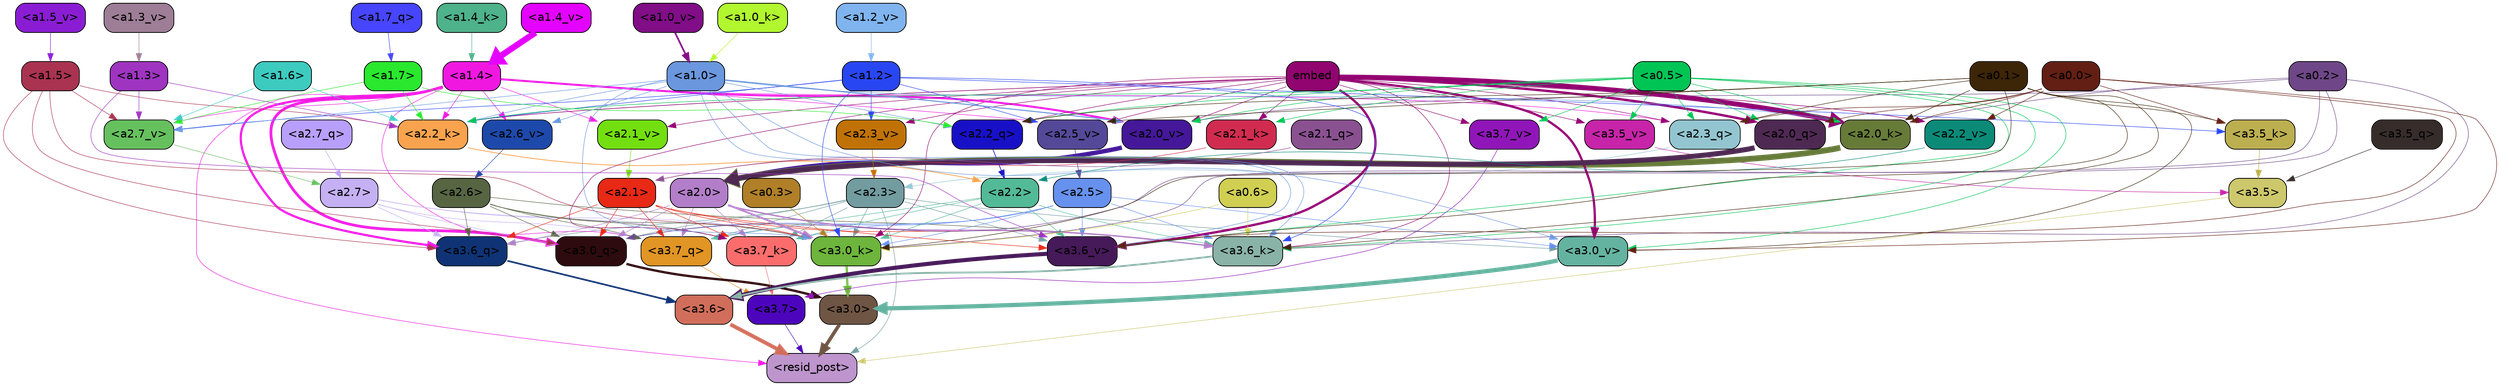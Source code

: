 strict digraph "" {
	graph [bgcolor=transparent,
		layout=dot,
		overlap=false,
		splines=true
	];
	"<a3.7>"	[color=black,
		fillcolor="#4c05bd",
		fontname=Helvetica,
		shape=box,
		style="filled, rounded"];
	"<resid_post>"	[color=black,
		fillcolor="#be95cd",
		fontname=Helvetica,
		shape=box,
		style="filled, rounded"];
	"<a3.7>" -> "<resid_post>"	[color="#4c05bd",
		penwidth=0.6];
	"<a3.6>"	[color=black,
		fillcolor="#d16e5b",
		fontname=Helvetica,
		shape=box,
		style="filled, rounded"];
	"<a3.6>" -> "<resid_post>"	[color="#d16e5b",
		penwidth=4.646730065345764];
	"<a3.5>"	[color=black,
		fillcolor="#cdc86c",
		fontname=Helvetica,
		shape=box,
		style="filled, rounded"];
	"<a3.5>" -> "<resid_post>"	[color="#cdc86c",
		penwidth=0.6];
	"<a3.0>"	[color=black,
		fillcolor="#6f5543",
		fontname=Helvetica,
		shape=box,
		style="filled, rounded"];
	"<a3.0>" -> "<resid_post>"	[color="#6f5543",
		penwidth=4.323132634162903];
	"<a2.3>"	[color=black,
		fillcolor="#729ca0",
		fontname=Helvetica,
		shape=box,
		style="filled, rounded"];
	"<a2.3>" -> "<resid_post>"	[color="#729ca0",
		penwidth=0.6];
	"<a3.7_q>"	[color=black,
		fillcolor="#e19524",
		fontname=Helvetica,
		shape=box,
		style="filled, rounded"];
	"<a2.3>" -> "<a3.7_q>"	[color="#729ca0",
		penwidth=0.6];
	"<a3.6_q>"	[color=black,
		fillcolor="#0f3375",
		fontname=Helvetica,
		shape=box,
		style="filled, rounded"];
	"<a2.3>" -> "<a3.6_q>"	[color="#729ca0",
		penwidth=0.6];
	"<a3.0_q>"	[color=black,
		fillcolor="#2e0b0e",
		fontname=Helvetica,
		shape=box,
		style="filled, rounded"];
	"<a2.3>" -> "<a3.0_q>"	[color="#729ca0",
		penwidth=0.6];
	"<a3.7_k>"	[color=black,
		fillcolor="#fb6d6d",
		fontname=Helvetica,
		shape=box,
		style="filled, rounded"];
	"<a2.3>" -> "<a3.7_k>"	[color="#729ca0",
		penwidth=0.6];
	"<a3.0_k>"	[color=black,
		fillcolor="#6db53c",
		fontname=Helvetica,
		shape=box,
		style="filled, rounded"];
	"<a2.3>" -> "<a3.0_k>"	[color="#729ca0",
		penwidth=0.6];
	"<a3.6_v>"	[color=black,
		fillcolor="#461959",
		fontname=Helvetica,
		shape=box,
		style="filled, rounded"];
	"<a2.3>" -> "<a3.6_v>"	[color="#729ca0",
		penwidth=0.6];
	"<a3.0_v>"	[color=black,
		fillcolor="#64b3a0",
		fontname=Helvetica,
		shape=box,
		style="filled, rounded"];
	"<a2.3>" -> "<a3.0_v>"	[color="#729ca0",
		penwidth=0.6];
	"<a1.4>"	[color=black,
		fillcolor="#f018e1",
		fontname=Helvetica,
		shape=box,
		style="filled, rounded"];
	"<a1.4>" -> "<resid_post>"	[color="#f018e1",
		penwidth=0.6];
	"<a1.4>" -> "<a3.7_q>"	[color="#f018e1",
		penwidth=0.6];
	"<a1.4>" -> "<a3.6_q>"	[color="#f018e1",
		penwidth=2.700703263282776];
	"<a1.4>" -> "<a3.0_q>"	[color="#f018e1",
		penwidth=3.34255850315094];
	"<a2.3_q>"	[color=black,
		fillcolor="#93c5d0",
		fontname=Helvetica,
		shape=box,
		style="filled, rounded"];
	"<a1.4>" -> "<a2.3_q>"	[color="#f018e1",
		penwidth=0.6];
	"<a2.2_k>"	[color=black,
		fillcolor="#f9a34f",
		fontname=Helvetica,
		shape=box,
		style="filled, rounded"];
	"<a1.4>" -> "<a2.2_k>"	[color="#f018e1",
		penwidth=0.6];
	"<a2.7_v>"	[color=black,
		fillcolor="#66c05e",
		fontname=Helvetica,
		shape=box,
		style="filled, rounded"];
	"<a1.4>" -> "<a2.7_v>"	[color="#f018e1",
		penwidth=0.6];
	"<a2.6_v>"	[color=black,
		fillcolor="#1d49ab",
		fontname=Helvetica,
		shape=box,
		style="filled, rounded"];
	"<a1.4>" -> "<a2.6_v>"	[color="#f018e1",
		penwidth=0.6];
	"<a2.5_v>"	[color=black,
		fillcolor="#544898",
		fontname=Helvetica,
		shape=box,
		style="filled, rounded"];
	"<a1.4>" -> "<a2.5_v>"	[color="#f018e1",
		penwidth=0.6];
	"<a2.1_v>"	[color=black,
		fillcolor="#73df10",
		fontname=Helvetica,
		shape=box,
		style="filled, rounded"];
	"<a1.4>" -> "<a2.1_v>"	[color="#f018e1",
		penwidth=0.6];
	"<a2.0_v>"	[color=black,
		fillcolor="#441899",
		fontname=Helvetica,
		shape=box,
		style="filled, rounded"];
	"<a1.4>" -> "<a2.0_v>"	[color="#f018e1",
		penwidth=2.387977123260498];
	"<a3.7_q>" -> "<a3.7>"	[color="#e19524",
		penwidth=0.6];
	"<a3.6_q>" -> "<a3.6>"	[color="#0f3375",
		penwidth=2.03758105635643];
	"<a3.5_q>"	[color=black,
		fillcolor="#362d2a",
		fontname=Helvetica,
		shape=box,
		style="filled, rounded"];
	"<a3.5_q>" -> "<a3.5>"	[color="#362d2a",
		penwidth=0.6];
	"<a3.0_q>" -> "<a3.0>"	[color="#2e0b0e",
		penwidth=2.8638100624084473];
	"<a3.7_k>" -> "<a3.7>"	[color="#fb6d6d",
		penwidth=0.6];
	"<a3.6_k>"	[color=black,
		fillcolor="#8ab3a8",
		fontname=Helvetica,
		shape=box,
		style="filled, rounded"];
	"<a3.6_k>" -> "<a3.6>"	[color="#8ab3a8",
		penwidth=2.174198240041733];
	"<a3.5_k>"	[color=black,
		fillcolor="#bcaf50",
		fontname=Helvetica,
		shape=box,
		style="filled, rounded"];
	"<a3.5_k>" -> "<a3.5>"	[color="#bcaf50",
		penwidth=0.6];
	"<a3.0_k>" -> "<a3.0>"	[color="#6db53c",
		penwidth=2.6274144649505615];
	"<a3.7_v>"	[color=black,
		fillcolor="#9016b9",
		fontname=Helvetica,
		shape=box,
		style="filled, rounded"];
	"<a3.7_v>" -> "<a3.7>"	[color="#9016b9",
		penwidth=0.6];
	"<a3.6_v>" -> "<a3.6>"	[color="#461959",
		penwidth=5.002329230308533];
	"<a3.5_v>"	[color=black,
		fillcolor="#c724a9",
		fontname=Helvetica,
		shape=box,
		style="filled, rounded"];
	"<a3.5_v>" -> "<a3.5>"	[color="#c724a9",
		penwidth=0.6];
	"<a3.0_v>" -> "<a3.0>"	[color="#64b3a0",
		penwidth=5.188832879066467];
	"<a2.7>"	[color=black,
		fillcolor="#c5b0f4",
		fontname=Helvetica,
		shape=box,
		style="filled, rounded"];
	"<a2.7>" -> "<a3.7_q>"	[color="#c5b0f4",
		penwidth=0.6];
	"<a2.7>" -> "<a3.6_q>"	[color="#c5b0f4",
		penwidth=0.6];
	"<a2.7>" -> "<a3.0_q>"	[color="#c5b0f4",
		penwidth=0.6];
	"<a2.7>" -> "<a3.7_k>"	[color="#c5b0f4",
		penwidth=0.6];
	"<a2.7>" -> "<a3.0_k>"	[color="#c5b0f4",
		penwidth=0.6];
	"<a2.6>"	[color=black,
		fillcolor="#576543",
		fontname=Helvetica,
		shape=box,
		style="filled, rounded"];
	"<a2.6>" -> "<a3.7_q>"	[color="#576543",
		penwidth=0.6];
	"<a2.6>" -> "<a3.6_q>"	[color="#576543",
		penwidth=0.6];
	"<a2.6>" -> "<a3.0_q>"	[color="#576543",
		penwidth=0.6];
	"<a2.6>" -> "<a3.7_k>"	[color="#576543",
		penwidth=0.6];
	"<a2.6>" -> "<a3.6_k>"	[color="#576543",
		penwidth=0.6];
	"<a2.6>" -> "<a3.0_k>"	[color="#576543",
		penwidth=0.6];
	"<a2.5>"	[color=black,
		fillcolor="#6791ee",
		fontname=Helvetica,
		shape=box,
		style="filled, rounded"];
	"<a2.5>" -> "<a3.7_q>"	[color="#6791ee",
		penwidth=0.6];
	"<a2.5>" -> "<a3.0_q>"	[color="#6791ee",
		penwidth=0.6];
	"<a2.5>" -> "<a3.7_k>"	[color="#6791ee",
		penwidth=0.6];
	"<a2.5>" -> "<a3.6_k>"	[color="#6791ee",
		penwidth=0.6];
	"<a2.5>" -> "<a3.0_k>"	[color="#6791ee",
		penwidth=0.6];
	"<a2.5>" -> "<a3.6_v>"	[color="#6791ee",
		penwidth=0.6];
	"<a2.5>" -> "<a3.0_v>"	[color="#6791ee",
		penwidth=0.6];
	"<a2.2>"	[color=black,
		fillcolor="#53ba97",
		fontname=Helvetica,
		shape=box,
		style="filled, rounded"];
	"<a2.2>" -> "<a3.7_q>"	[color="#53ba97",
		penwidth=0.6];
	"<a2.2>" -> "<a3.7_k>"	[color="#53ba97",
		penwidth=0.6];
	"<a2.2>" -> "<a3.6_k>"	[color="#53ba97",
		penwidth=0.6];
	"<a2.2>" -> "<a3.0_k>"	[color="#53ba97",
		penwidth=0.6];
	"<a2.2>" -> "<a3.6_v>"	[color="#53ba97",
		penwidth=0.6];
	"<a2.1>"	[color=black,
		fillcolor="#e82915",
		fontname=Helvetica,
		shape=box,
		style="filled, rounded"];
	"<a2.1>" -> "<a3.7_q>"	[color="#e82915",
		penwidth=0.6];
	"<a2.1>" -> "<a3.6_q>"	[color="#e82915",
		penwidth=0.6];
	"<a2.1>" -> "<a3.0_q>"	[color="#e82915",
		penwidth=0.6];
	"<a2.1>" -> "<a3.7_k>"	[color="#e82915",
		penwidth=0.6];
	"<a2.1>" -> "<a3.6_k>"	[color="#e82915",
		penwidth=0.6];
	"<a2.1>" -> "<a3.0_k>"	[color="#e82915",
		penwidth=0.6];
	"<a2.1>" -> "<a3.6_v>"	[color="#e82915",
		penwidth=0.6];
	"<a2.0>"	[color=black,
		fillcolor="#b37ec9",
		fontname=Helvetica,
		shape=box,
		style="filled, rounded"];
	"<a2.0>" -> "<a3.7_q>"	[color="#b37ec9",
		penwidth=0.6];
	"<a2.0>" -> "<a3.6_q>"	[color="#b37ec9",
		penwidth=0.6];
	"<a2.0>" -> "<a3.0_q>"	[color="#b37ec9",
		penwidth=0.6];
	"<a2.0>" -> "<a3.7_k>"	[color="#b37ec9",
		penwidth=0.6];
	"<a2.0>" -> "<a3.6_k>"	[color="#b37ec9",
		penwidth=1.6454488784074783];
	"<a2.0>" -> "<a3.0_k>"	[color="#b37ec9",
		penwidth=2.2218968719244003];
	"<a1.5>"	[color=black,
		fillcolor="#a93350",
		fontname=Helvetica,
		shape=box,
		style="filled, rounded"];
	"<a1.5>" -> "<a3.6_q>"	[color="#a93350",
		penwidth=0.6];
	"<a1.5>" -> "<a3.0_q>"	[color="#a93350",
		penwidth=0.6];
	"<a1.5>" -> "<a3.0_k>"	[color="#a93350",
		penwidth=0.6];
	"<a1.5>" -> "<a2.2_k>"	[color="#a93350",
		penwidth=0.6];
	"<a1.5>" -> "<a2.7_v>"	[color="#a93350",
		penwidth=0.6];
	"<a0.2>"	[color=black,
		fillcolor="#6f4788",
		fontname=Helvetica,
		shape=box,
		style="filled, rounded"];
	"<a0.2>" -> "<a3.0_q>"	[color="#6f4788",
		penwidth=0.6];
	"<a0.2>" -> "<a3.6_k>"	[color="#6f4788",
		penwidth=0.6];
	"<a0.2>" -> "<a3.0_k>"	[color="#6f4788",
		penwidth=0.6];
	"<a2.0_k>"	[color=black,
		fillcolor="#677b39",
		fontname=Helvetica,
		shape=box,
		style="filled, rounded"];
	"<a0.2>" -> "<a2.0_k>"	[color="#6f4788",
		penwidth=0.6];
	"<a0.2>" -> "<a2.0_v>"	[color="#6f4788",
		penwidth=0.6];
	embed	[color=black,
		fillcolor="#920470",
		fontname=Helvetica,
		shape=box,
		style="filled, rounded"];
	embed -> "<a3.7_k>"	[color="#920470",
		penwidth=0.6];
	embed -> "<a3.6_k>"	[color="#920470",
		penwidth=0.6];
	embed -> "<a3.0_k>"	[color="#920470",
		penwidth=0.6];
	embed -> "<a3.7_v>"	[color="#920470",
		penwidth=0.6];
	embed -> "<a3.6_v>"	[color="#920470",
		penwidth=2.8301228284835815];
	embed -> "<a3.5_v>"	[color="#920470",
		penwidth=0.6];
	embed -> "<a3.0_v>"	[color="#920470",
		penwidth=2.7660785913467407];
	embed -> "<a2.3_q>"	[color="#920470",
		penwidth=0.6];
	"<a2.2_q>"	[color=black,
		fillcolor="#1810c7",
		fontname=Helvetica,
		shape=box,
		style="filled, rounded"];
	embed -> "<a2.2_q>"	[color="#920470",
		penwidth=0.6];
	"<a2.0_q>"	[color=black,
		fillcolor="#4e2952",
		fontname=Helvetica,
		shape=box,
		style="filled, rounded"];
	embed -> "<a2.0_q>"	[color="#920470",
		penwidth=2.918822765350342];
	embed -> "<a2.2_k>"	[color="#920470",
		penwidth=0.7099294662475586];
	"<a2.1_k>"	[color=black,
		fillcolor="#d12c4f",
		fontname=Helvetica,
		shape=box,
		style="filled, rounded"];
	embed -> "<a2.1_k>"	[color="#920470",
		penwidth=0.6];
	embed -> "<a2.0_k>"	[color="#920470",
		penwidth=6.075345039367676];
	embed -> "<a2.5_v>"	[color="#920470",
		penwidth=0.6];
	"<a2.3_v>"	[color=black,
		fillcolor="#c07206",
		fontname=Helvetica,
		shape=box,
		style="filled, rounded"];
	embed -> "<a2.3_v>"	[color="#920470",
		penwidth=0.6];
	"<a2.2_v>"	[color=black,
		fillcolor="#0b8a78",
		fontname=Helvetica,
		shape=box,
		style="filled, rounded"];
	embed -> "<a2.2_v>"	[color="#920470",
		penwidth=0.6909599304199219];
	embed -> "<a2.1_v>"	[color="#920470",
		penwidth=0.6];
	embed -> "<a2.0_v>"	[color="#920470",
		penwidth=0.6];
	"<a1.2>"	[color=black,
		fillcolor="#2946f3",
		fontname=Helvetica,
		shape=box,
		style="filled, rounded"];
	"<a1.2>" -> "<a3.6_k>"	[color="#2946f3",
		penwidth=0.6];
	"<a1.2>" -> "<a3.5_k>"	[color="#2946f3",
		penwidth=0.6];
	"<a1.2>" -> "<a3.0_k>"	[color="#2946f3",
		penwidth=0.6];
	"<a1.2>" -> "<a2.2_k>"	[color="#2946f3",
		penwidth=0.6];
	"<a1.2>" -> "<a2.7_v>"	[color="#2946f3",
		penwidth=0.6];
	"<a1.2>" -> "<a2.5_v>"	[color="#2946f3",
		penwidth=0.6];
	"<a1.2>" -> "<a2.3_v>"	[color="#2946f3",
		penwidth=0.6];
	"<a1.0>"	[color=black,
		fillcolor="#6a97de",
		fontname=Helvetica,
		shape=box,
		style="filled, rounded"];
	"<a1.0>" -> "<a3.6_k>"	[color="#6a97de",
		penwidth=0.6];
	"<a1.0>" -> "<a3.0_k>"	[color="#6a97de",
		penwidth=0.6];
	"<a1.0>" -> "<a3.6_v>"	[color="#6a97de",
		penwidth=0.6];
	"<a1.0>" -> "<a3.0_v>"	[color="#6a97de",
		penwidth=0.6];
	"<a1.0>" -> "<a2.2_q>"	[color="#6a97de",
		penwidth=0.6];
	"<a1.0>" -> "<a2.2_k>"	[color="#6a97de",
		penwidth=0.6];
	"<a1.0>" -> "<a2.0_k>"	[color="#6a97de",
		penwidth=0.6];
	"<a1.0>" -> "<a2.7_v>"	[color="#6a97de",
		penwidth=0.6];
	"<a1.0>" -> "<a2.6_v>"	[color="#6a97de",
		penwidth=0.6];
	"<a1.0>" -> "<a2.0_v>"	[color="#6a97de",
		penwidth=1.2435333728790283];
	"<a0.6>"	[color=black,
		fillcolor="#d0cf52",
		fontname=Helvetica,
		shape=box,
		style="filled, rounded"];
	"<a0.6>" -> "<a3.6_k>"	[color="#d0cf52",
		penwidth=0.6];
	"<a0.6>" -> "<a3.0_k>"	[color="#d0cf52",
		penwidth=0.6];
	"<a0.5>"	[color=black,
		fillcolor="#00c555",
		fontname=Helvetica,
		shape=box,
		style="filled, rounded"];
	"<a0.5>" -> "<a3.6_k>"	[color="#00c555",
		penwidth=0.6];
	"<a0.5>" -> "<a3.7_v>"	[color="#00c555",
		penwidth=0.6];
	"<a0.5>" -> "<a3.6_v>"	[color="#00c555",
		penwidth=0.6];
	"<a0.5>" -> "<a3.5_v>"	[color="#00c555",
		penwidth=0.6];
	"<a0.5>" -> "<a3.0_v>"	[color="#00c555",
		penwidth=0.6124261617660522];
	"<a0.5>" -> "<a2.3_q>"	[color="#00c555",
		penwidth=0.6];
	"<a0.5>" -> "<a2.2_q>"	[color="#00c555",
		penwidth=0.6];
	"<a0.5>" -> "<a2.0_q>"	[color="#00c555",
		penwidth=0.6];
	"<a0.5>" -> "<a2.2_k>"	[color="#00c555",
		penwidth=0.6];
	"<a0.5>" -> "<a2.1_k>"	[color="#00c555",
		penwidth=0.6];
	"<a0.5>" -> "<a2.0_k>"	[color="#00c555",
		penwidth=0.6112704277038574];
	"<a0.5>" -> "<a2.0_v>"	[color="#00c555",
		penwidth=0.6];
	"<a0.1>"	[color=black,
		fillcolor="#3d2508",
		fontname=Helvetica,
		shape=box,
		style="filled, rounded"];
	"<a0.1>" -> "<a3.6_k>"	[color="#3d2508",
		penwidth=0.6];
	"<a0.1>" -> "<a3.5_k>"	[color="#3d2508",
		penwidth=0.6];
	"<a0.1>" -> "<a3.0_k>"	[color="#3d2508",
		penwidth=0.6];
	"<a0.1>" -> "<a3.6_v>"	[color="#3d2508",
		penwidth=0.6];
	"<a0.1>" -> "<a3.0_v>"	[color="#3d2508",
		penwidth=0.6];
	"<a0.1>" -> "<a2.3_q>"	[color="#3d2508",
		penwidth=0.6];
	"<a0.1>" -> "<a2.2_q>"	[color="#3d2508",
		penwidth=0.6];
	"<a0.1>" -> "<a2.0_k>"	[color="#3d2508",
		penwidth=0.6];
	"<a0.1>" -> "<a2.5_v>"	[color="#3d2508",
		penwidth=0.6];
	"<a0.0>"	[color=black,
		fillcolor="#631f14",
		fontname=Helvetica,
		shape=box,
		style="filled, rounded"];
	"<a0.0>" -> "<a3.5_k>"	[color="#631f14",
		penwidth=0.6];
	"<a0.0>" -> "<a3.6_v>"	[color="#631f14",
		penwidth=0.6];
	"<a0.0>" -> "<a3.0_v>"	[color="#631f14",
		penwidth=0.6];
	"<a0.0>" -> "<a2.3_q>"	[color="#631f14",
		penwidth=0.6];
	"<a0.0>" -> "<a2.0_q>"	[color="#631f14",
		penwidth=0.6];
	"<a0.0>" -> "<a2.0_k>"	[color="#631f14",
		penwidth=0.6];
	"<a0.0>" -> "<a2.2_v>"	[color="#631f14",
		penwidth=0.6];
	"<a0.3>"	[color=black,
		fillcolor="#b07f28",
		fontname=Helvetica,
		shape=box,
		style="filled, rounded"];
	"<a0.3>" -> "<a3.0_k>"	[color="#b07f28",
		penwidth=0.6];
	"<a1.3>"	[color=black,
		fillcolor="#9f34c1",
		fontname=Helvetica,
		shape=box,
		style="filled, rounded"];
	"<a1.3>" -> "<a3.6_v>"	[color="#9f34c1",
		penwidth=0.6];
	"<a1.3>" -> "<a2.2_k>"	[color="#9f34c1",
		penwidth=0.6];
	"<a1.3>" -> "<a2.7_v>"	[color="#9f34c1",
		penwidth=0.6];
	"<a2.7_q>"	[color=black,
		fillcolor="#b89ffb",
		fontname=Helvetica,
		shape=box,
		style="filled, rounded"];
	"<a2.7_q>" -> "<a2.7>"	[color="#b89ffb",
		penwidth=0.6];
	"<a2.3_q>" -> "<a2.3>"	[color="#93c5d0",
		penwidth=0.6];
	"<a2.2_q>" -> "<a2.2>"	[color="#1810c7",
		penwidth=0.8114519119262695];
	"<a2.1_q>"	[color=black,
		fillcolor="#8a5191",
		fontname=Helvetica,
		shape=box,
		style="filled, rounded"];
	"<a2.1_q>" -> "<a2.1>"	[color="#8a5191",
		penwidth=0.6];
	"<a2.0_q>" -> "<a2.0>"	[color="#4e2952",
		penwidth=6.2323237657547];
	"<a2.2_k>" -> "<a2.2>"	[color="#f9a34f",
		penwidth=0.9331893920898438];
	"<a2.1_k>" -> "<a2.1>"	[color="#d12c4f",
		penwidth=0.6];
	"<a2.0_k>" -> "<a2.0>"	[color="#677b39",
		penwidth=7.158664226531982];
	"<a2.7_v>" -> "<a2.7>"	[color="#66c05e",
		penwidth=0.6];
	"<a2.6_v>" -> "<a2.6>"	[color="#1d49ab",
		penwidth=0.6];
	"<a2.5_v>" -> "<a2.5>"	[color="#544898",
		penwidth=0.6657319068908691];
	"<a2.3_v>" -> "<a2.3>"	[color="#c07206",
		penwidth=0.6];
	"<a2.2_v>" -> "<a2.2>"	[color="#0b8a78",
		penwidth=0.6];
	"<a2.1_v>" -> "<a2.1>"	[color="#73df10",
		penwidth=0.6];
	"<a2.0_v>" -> "<a2.0>"	[color="#441899",
		penwidth=5.380099236965179];
	"<a1.7>"	[color=black,
		fillcolor="#29e82e",
		fontname=Helvetica,
		shape=box,
		style="filled, rounded"];
	"<a1.7>" -> "<a2.2_q>"	[color="#29e82e",
		penwidth=0.6];
	"<a1.7>" -> "<a2.2_k>"	[color="#29e82e",
		penwidth=0.6];
	"<a1.7>" -> "<a2.7_v>"	[color="#29e82e",
		penwidth=0.6];
	"<a1.6>"	[color=black,
		fillcolor="#3dcbc0",
		fontname=Helvetica,
		shape=box,
		style="filled, rounded"];
	"<a1.6>" -> "<a2.2_k>"	[color="#3dcbc0",
		penwidth=0.6];
	"<a1.6>" -> "<a2.7_v>"	[color="#3dcbc0",
		penwidth=0.6];
	"<a1.7_q>"	[color=black,
		fillcolor="#4745fd",
		fontname=Helvetica,
		shape=box,
		style="filled, rounded"];
	"<a1.7_q>" -> "<a1.7>"	[color="#4745fd",
		penwidth=0.6];
	"<a1.4_k>"	[color=black,
		fillcolor="#4eb28a",
		fontname=Helvetica,
		shape=box,
		style="filled, rounded"];
	"<a1.4_k>" -> "<a1.4>"	[color="#4eb28a",
		penwidth=0.6];
	"<a1.0_k>"	[color=black,
		fillcolor="#b1f62f",
		fontname=Helvetica,
		shape=box,
		style="filled, rounded"];
	"<a1.0_k>" -> "<a1.0>"	[color="#b1f62f",
		penwidth=0.6];
	"<a1.5_v>"	[color=black,
		fillcolor="#8a1dd4",
		fontname=Helvetica,
		shape=box,
		style="filled, rounded"];
	"<a1.5_v>" -> "<a1.5>"	[color="#8a1dd4",
		penwidth=0.6];
	"<a1.4_v>"	[color=black,
		fillcolor="#e303ff",
		fontname=Helvetica,
		shape=box,
		style="filled, rounded"];
	"<a1.4_v>" -> "<a1.4>"	[color="#e303ff",
		penwidth=7.649995803833008];
	"<a1.3_v>"	[color=black,
		fillcolor="#9e7e97",
		fontname=Helvetica,
		shape=box,
		style="filled, rounded"];
	"<a1.3_v>" -> "<a1.3>"	[color="#9e7e97",
		penwidth=0.6];
	"<a1.2_v>"	[color=black,
		fillcolor="#7fb4ee",
		fontname=Helvetica,
		shape=box,
		style="filled, rounded"];
	"<a1.2_v>" -> "<a1.2>"	[color="#7fb4ee",
		penwidth=0.6];
	"<a1.0_v>"	[color=black,
		fillcolor="#810d87",
		fontname=Helvetica,
		shape=box,
		style="filled, rounded"];
	"<a1.0_v>" -> "<a1.0>"	[color="#810d87",
		penwidth=2.050852060317993];
}
